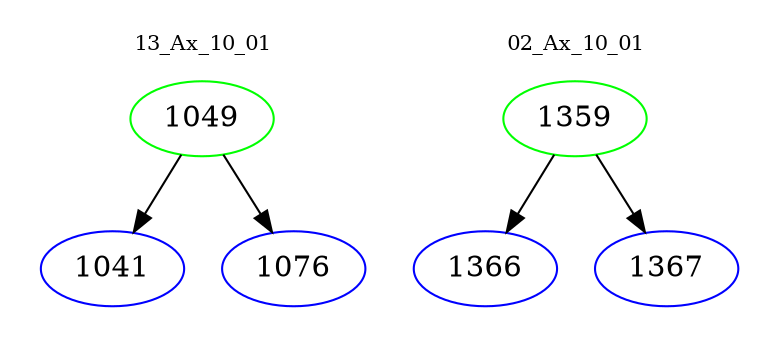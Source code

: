 digraph{
subgraph cluster_0 {
color = white
label = "13_Ax_10_01";
fontsize=10;
T0_1049 [label="1049", color="green"]
T0_1049 -> T0_1041 [color="black"]
T0_1041 [label="1041", color="blue"]
T0_1049 -> T0_1076 [color="black"]
T0_1076 [label="1076", color="blue"]
}
subgraph cluster_1 {
color = white
label = "02_Ax_10_01";
fontsize=10;
T1_1359 [label="1359", color="green"]
T1_1359 -> T1_1366 [color="black"]
T1_1366 [label="1366", color="blue"]
T1_1359 -> T1_1367 [color="black"]
T1_1367 [label="1367", color="blue"]
}
}
